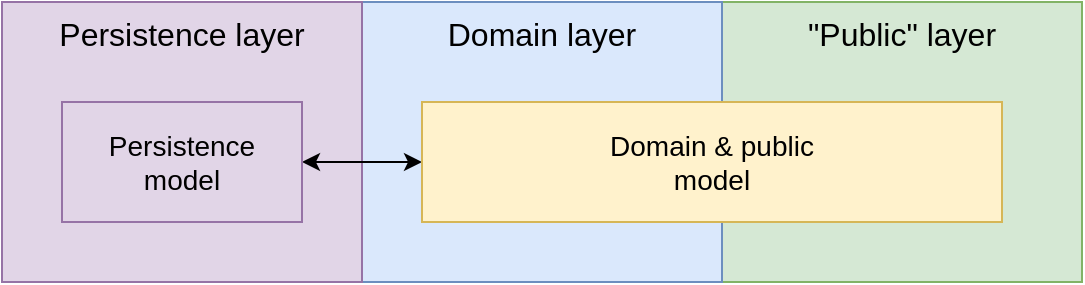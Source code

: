<mxfile version="12.9.14" type="device"><diagram id="0efvohj-DXUNiZiZHYlT" name="Page-1"><mxGraphModel dx="2062" dy="1112" grid="1" gridSize="10" guides="1" tooltips="1" connect="1" arrows="1" fold="1" page="1" pageScale="1" pageWidth="850" pageHeight="1100" math="0" shadow="0"><root><mxCell id="0"/><mxCell id="1" parent="0"/><mxCell id="YDxru9byKiTLLgbcp-TN-1" value="&quot;Public&quot; layer" style="rounded=0;whiteSpace=wrap;html=1;verticalAlign=top;fontSize=16;fillColor=#d5e8d4;strokeColor=#82b366;" vertex="1" parent="1"><mxGeometry x="420" y="190" width="180" height="140" as="geometry"/></mxCell><mxCell id="YDxru9byKiTLLgbcp-TN-2" value="Domain layer" style="rounded=0;whiteSpace=wrap;html=1;verticalAlign=top;fontSize=16;fillColor=#dae8fc;strokeColor=#6c8ebf;" vertex="1" parent="1"><mxGeometry x="240" y="190" width="180" height="140" as="geometry"/></mxCell><mxCell id="YDxru9byKiTLLgbcp-TN-3" value="Persistence layer" style="rounded=0;whiteSpace=wrap;html=1;verticalAlign=top;fontSize=16;fillColor=#e1d5e7;strokeColor=#9673a6;" vertex="1" parent="1"><mxGeometry x="60" y="190" width="180" height="140" as="geometry"/></mxCell><mxCell id="YDxru9byKiTLLgbcp-TN-4" value="" style="edgeStyle=orthogonalEdgeStyle;rounded=0;orthogonalLoop=1;jettySize=auto;html=1;startArrow=classic;startFill=1;" edge="1" parent="1" source="YDxru9byKiTLLgbcp-TN-5" target="YDxru9byKiTLLgbcp-TN-7"><mxGeometry relative="1" as="geometry"/></mxCell><mxCell id="YDxru9byKiTLLgbcp-TN-5" value="Persistence&lt;br style=&quot;font-size: 14px;&quot;&gt;model" style="rounded=0;whiteSpace=wrap;html=1;fillColor=#e1d5e7;strokeColor=#9673a6;fontSize=14;" vertex="1" parent="1"><mxGeometry x="90" y="240" width="120" height="60" as="geometry"/></mxCell><mxCell id="YDxru9byKiTLLgbcp-TN-7" value="Domain &amp;amp; public&lt;br style=&quot;font-size: 14px;&quot;&gt;model" style="rounded=0;whiteSpace=wrap;html=1;fillColor=#fff2cc;strokeColor=#d6b656;fontSize=14;" vertex="1" parent="1"><mxGeometry x="270" y="240" width="290" height="60" as="geometry"/></mxCell></root></mxGraphModel></diagram></mxfile>